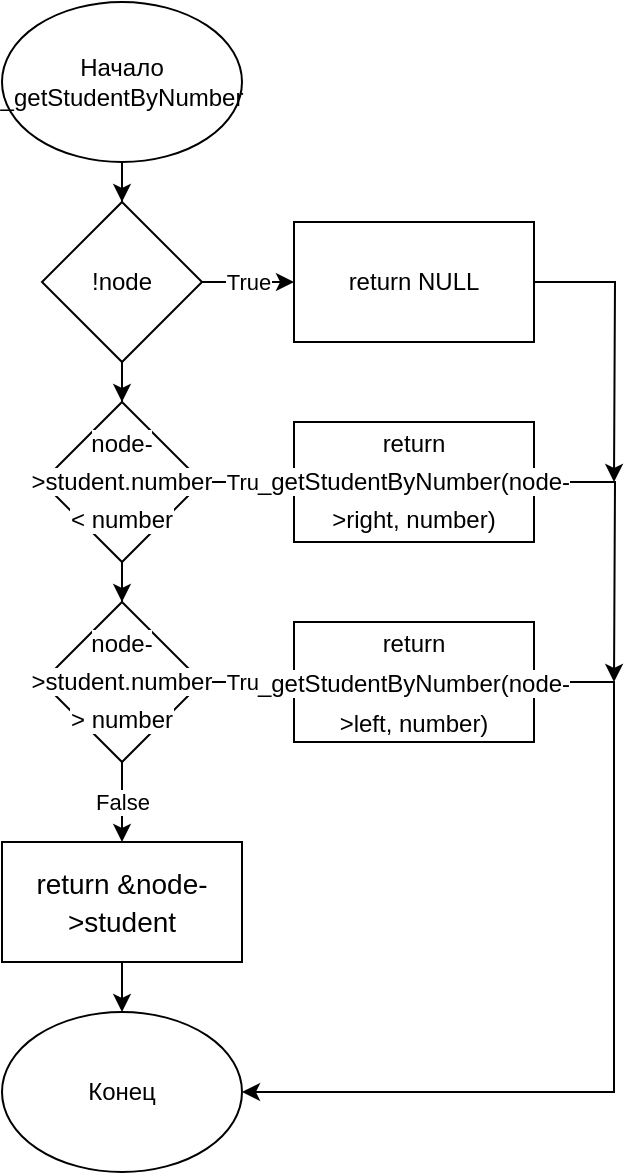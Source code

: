 <mxfile version="22.1.11" type="device">
  <diagram name="Страница — 1" id="HQObV26VT7T-BoyazQHi">
    <mxGraphModel dx="2074" dy="1245" grid="1" gridSize="10" guides="1" tooltips="1" connect="1" arrows="1" fold="1" page="1" pageScale="1" pageWidth="827" pageHeight="1169" math="0" shadow="0">
      <root>
        <mxCell id="0" />
        <mxCell id="1" parent="0" />
        <mxCell id="CoVJXGUHYpS7ImFzCOAr-8" value="True" style="edgeStyle=orthogonalEdgeStyle;rounded=0;orthogonalLoop=1;jettySize=auto;html=1;entryX=0;entryY=0.5;entryDx=0;entryDy=0;" edge="1" parent="1" source="CoVJXGUHYpS7ImFzCOAr-2" target="CoVJXGUHYpS7ImFzCOAr-7">
          <mxGeometry relative="1" as="geometry" />
        </mxCell>
        <mxCell id="CoVJXGUHYpS7ImFzCOAr-10" style="edgeStyle=orthogonalEdgeStyle;rounded=0;orthogonalLoop=1;jettySize=auto;html=1;entryX=0.5;entryY=0;entryDx=0;entryDy=0;" edge="1" parent="1" source="CoVJXGUHYpS7ImFzCOAr-2" target="CoVJXGUHYpS7ImFzCOAr-9">
          <mxGeometry relative="1" as="geometry" />
        </mxCell>
        <mxCell id="CoVJXGUHYpS7ImFzCOAr-2" value="!node" style="rhombus;whiteSpace=wrap;html=1;" vertex="1" parent="1">
          <mxGeometry x="374" y="100" width="80" height="80" as="geometry" />
        </mxCell>
        <mxCell id="CoVJXGUHYpS7ImFzCOAr-6" style="edgeStyle=orthogonalEdgeStyle;rounded=0;orthogonalLoop=1;jettySize=auto;html=1;entryX=0.5;entryY=0;entryDx=0;entryDy=0;" edge="1" parent="1" source="CoVJXGUHYpS7ImFzCOAr-4" target="CoVJXGUHYpS7ImFzCOAr-2">
          <mxGeometry relative="1" as="geometry" />
        </mxCell>
        <mxCell id="CoVJXGUHYpS7ImFzCOAr-4" value="Начало&lt;br&gt;_getStudentByNumber" style="ellipse;whiteSpace=wrap;html=1;" vertex="1" parent="1">
          <mxGeometry x="354" width="120" height="80" as="geometry" />
        </mxCell>
        <mxCell id="CoVJXGUHYpS7ImFzCOAr-23" style="edgeStyle=orthogonalEdgeStyle;rounded=0;orthogonalLoop=1;jettySize=auto;html=1;" edge="1" parent="1" source="CoVJXGUHYpS7ImFzCOAr-7">
          <mxGeometry relative="1" as="geometry">
            <mxPoint x="660" y="240" as="targetPoint" />
          </mxGeometry>
        </mxCell>
        <mxCell id="CoVJXGUHYpS7ImFzCOAr-7" value="return NULL" style="rounded=0;whiteSpace=wrap;html=1;" vertex="1" parent="1">
          <mxGeometry x="500" y="110" width="120" height="60" as="geometry" />
        </mxCell>
        <mxCell id="CoVJXGUHYpS7ImFzCOAr-12" value="True" style="edgeStyle=orthogonalEdgeStyle;rounded=0;orthogonalLoop=1;jettySize=auto;html=1;entryX=0;entryY=0.5;entryDx=0;entryDy=0;" edge="1" parent="1" source="CoVJXGUHYpS7ImFzCOAr-9" target="CoVJXGUHYpS7ImFzCOAr-11">
          <mxGeometry relative="1" as="geometry" />
        </mxCell>
        <mxCell id="CoVJXGUHYpS7ImFzCOAr-14" style="edgeStyle=orthogonalEdgeStyle;rounded=0;orthogonalLoop=1;jettySize=auto;html=1;entryX=0.5;entryY=0;entryDx=0;entryDy=0;" edge="1" parent="1" source="CoVJXGUHYpS7ImFzCOAr-9" target="CoVJXGUHYpS7ImFzCOAr-13">
          <mxGeometry relative="1" as="geometry" />
        </mxCell>
        <mxCell id="CoVJXGUHYpS7ImFzCOAr-9" value="&lt;div style=&quot;line-height: 19px;&quot;&gt;&lt;font style=&quot;background-color: rgb(255, 255, 255); font-size: 12px;&quot; face=&quot;Helvetica&quot;&gt;node-&amp;gt;student.number &amp;lt; number&lt;/font&gt;&lt;/div&gt;" style="rhombus;whiteSpace=wrap;html=1;" vertex="1" parent="1">
          <mxGeometry x="374" y="200" width="80" height="80" as="geometry" />
        </mxCell>
        <mxCell id="CoVJXGUHYpS7ImFzCOAr-22" style="edgeStyle=orthogonalEdgeStyle;rounded=0;orthogonalLoop=1;jettySize=auto;html=1;" edge="1" parent="1" source="CoVJXGUHYpS7ImFzCOAr-11">
          <mxGeometry relative="1" as="geometry">
            <mxPoint x="660" y="340" as="targetPoint" />
          </mxGeometry>
        </mxCell>
        <mxCell id="CoVJXGUHYpS7ImFzCOAr-11" value="&lt;div style=&quot;line-height: 19px;&quot;&gt;&lt;font style=&quot;background-color: rgb(255, 255, 255); font-size: 12px;&quot; face=&quot;Helvetica&quot;&gt;return _getStudentByNumber(node-&amp;gt;right, number)&lt;/font&gt;&lt;/div&gt;" style="rounded=0;whiteSpace=wrap;html=1;" vertex="1" parent="1">
          <mxGeometry x="500" y="210" width="120" height="60" as="geometry" />
        </mxCell>
        <mxCell id="CoVJXGUHYpS7ImFzCOAr-16" value="True" style="edgeStyle=orthogonalEdgeStyle;rounded=0;orthogonalLoop=1;jettySize=auto;html=1;entryX=0;entryY=0.5;entryDx=0;entryDy=0;" edge="1" parent="1" source="CoVJXGUHYpS7ImFzCOAr-13" target="CoVJXGUHYpS7ImFzCOAr-15">
          <mxGeometry relative="1" as="geometry" />
        </mxCell>
        <mxCell id="CoVJXGUHYpS7ImFzCOAr-18" value="False" style="edgeStyle=orthogonalEdgeStyle;rounded=0;orthogonalLoop=1;jettySize=auto;html=1;entryX=0.5;entryY=0;entryDx=0;entryDy=0;" edge="1" parent="1" source="CoVJXGUHYpS7ImFzCOAr-13" target="CoVJXGUHYpS7ImFzCOAr-17">
          <mxGeometry relative="1" as="geometry" />
        </mxCell>
        <mxCell id="CoVJXGUHYpS7ImFzCOAr-13" value="&lt;div style=&quot;line-height: 19px;&quot;&gt;&lt;span style=&quot;background-color: rgb(255, 255, 255);&quot;&gt;node-&amp;gt;student.number &amp;gt; number&lt;/span&gt;&lt;/div&gt;" style="rhombus;whiteSpace=wrap;html=1;" vertex="1" parent="1">
          <mxGeometry x="374" y="300" width="80" height="80" as="geometry" />
        </mxCell>
        <mxCell id="CoVJXGUHYpS7ImFzCOAr-21" style="edgeStyle=orthogonalEdgeStyle;rounded=0;orthogonalLoop=1;jettySize=auto;html=1;entryX=1;entryY=0.5;entryDx=0;entryDy=0;" edge="1" parent="1" source="CoVJXGUHYpS7ImFzCOAr-15" target="CoVJXGUHYpS7ImFzCOAr-19">
          <mxGeometry relative="1" as="geometry">
            <Array as="points">
              <mxPoint x="660" y="340" />
              <mxPoint x="660" y="545" />
            </Array>
          </mxGeometry>
        </mxCell>
        <mxCell id="CoVJXGUHYpS7ImFzCOAr-15" value="&lt;div style=&quot;font-size: 14px; line-height: 19px;&quot;&gt;&lt;span style=&quot;background-color: rgb(255, 255, 255); font-size: 12px;&quot;&gt;&lt;font style=&quot;font-size: 12px;&quot; face=&quot;Helvetica&quot;&gt;return _getStudentByNumber(node-&amp;gt;left, number)&lt;/font&gt;&lt;/span&gt;&lt;/div&gt;" style="rounded=0;whiteSpace=wrap;html=1;" vertex="1" parent="1">
          <mxGeometry x="500" y="310" width="120" height="60" as="geometry" />
        </mxCell>
        <mxCell id="CoVJXGUHYpS7ImFzCOAr-20" style="edgeStyle=orthogonalEdgeStyle;rounded=0;orthogonalLoop=1;jettySize=auto;html=1;entryX=0.5;entryY=0;entryDx=0;entryDy=0;" edge="1" parent="1" source="CoVJXGUHYpS7ImFzCOAr-17" target="CoVJXGUHYpS7ImFzCOAr-19">
          <mxGeometry relative="1" as="geometry" />
        </mxCell>
        <mxCell id="CoVJXGUHYpS7ImFzCOAr-17" value="&lt;div style=&quot;font-size: 14px; line-height: 19px;&quot;&gt;&lt;font style=&quot;background-color: rgb(255, 255, 255);&quot; face=&quot;Helvetica&quot;&gt;return &amp;amp;node-&amp;gt;student&lt;/font&gt;&lt;/div&gt;" style="rounded=0;whiteSpace=wrap;html=1;" vertex="1" parent="1">
          <mxGeometry x="354" y="420" width="120" height="60" as="geometry" />
        </mxCell>
        <mxCell id="CoVJXGUHYpS7ImFzCOAr-19" value="Конец" style="ellipse;whiteSpace=wrap;html=1;" vertex="1" parent="1">
          <mxGeometry x="354" y="505" width="120" height="80" as="geometry" />
        </mxCell>
      </root>
    </mxGraphModel>
  </diagram>
</mxfile>
